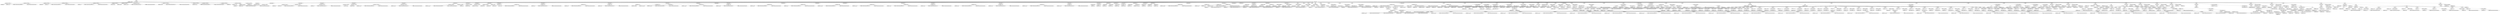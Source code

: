 digraph G {	
ranksep=.25;
	0 [label="MODULE"];
	1 [label="IDENTIFIERS: pre_norm"];
	0 -> 1;
	2 [label="VAR_DECLARE_LIST"];
	0 -> 2;
	3 [label="VAR_DECLARE:  INPUT PORT"];
	2 -> 3;
	4 [label="IDENTIFIERS: clk"];
	3 -> 4;
	5 [label="VAR_DECLARE:  INPUT PORT"];
	2 -> 5;
	6 [label="IDENTIFIERS: rmode"];
	5 -> 6;
	7 [label="NUMBERS: 00000000000000000000000000000001 ()"];
	5 -> 7;
	8 [label="NUMBERS: 00000000000000000000000000000000 ()"];
	5 -> 8;
	9 [label="VAR_DECLARE:  INPUT PORT"];
	2 -> 9;
	10 [label="IDENTIFIERS: add"];
	9 -> 10;
	11 [label="VAR_DECLARE:  INPUT PORT"];
	2 -> 11;
	12 [label="IDENTIFIERS: opa"];
	11 -> 12;
	13 [label="NUMBERS: 00000000000000000000000000011111 ()"];
	11 -> 13;
	14 [label="NUMBERS: 00000000000000000000000000000000 ()"];
	11 -> 14;
	15 [label="VAR_DECLARE:  INPUT PORT"];
	2 -> 15;
	16 [label="IDENTIFIERS: opb"];
	15 -> 16;
	17 [label="NUMBERS: 00000000000000000000000000011111 ()"];
	15 -> 17;
	18 [label="NUMBERS: 00000000000000000000000000000000 ()"];
	15 -> 18;
	19 [label="VAR_DECLARE:  INPUT PORT"];
	2 -> 19;
	20 [label="IDENTIFIERS: opa_nan"];
	19 -> 20;
	21 [label="VAR_DECLARE:  INPUT PORT"];
	2 -> 21;
	22 [label="IDENTIFIERS: opb_nan"];
	21 -> 22;
	23 [label="VAR_DECLARE:  OUTPUT PORT"];
	2 -> 23;
	24 [label="IDENTIFIERS: fracta_out"];
	23 -> 24;
	25 [label="NUMBERS: 00000000000000000000000000011010 ()"];
	23 -> 25;
	26 [label="NUMBERS: 00000000000000000000000000000000 ()"];
	23 -> 26;
	27 [label="VAR_DECLARE:  OUTPUT PORT"];
	2 -> 27;
	28 [label="IDENTIFIERS: fractb_out"];
	27 -> 28;
	29 [label="NUMBERS: 00000000000000000000000000011010 ()"];
	27 -> 29;
	30 [label="NUMBERS: 00000000000000000000000000000000 ()"];
	27 -> 30;
	31 [label="VAR_DECLARE:  OUTPUT PORT"];
	2 -> 31;
	32 [label="IDENTIFIERS: exp_dn_out"];
	31 -> 32;
	33 [label="NUMBERS: 00000000000000000000000000000111 ()"];
	31 -> 33;
	34 [label="NUMBERS: 00000000000000000000000000000000 ()"];
	31 -> 34;
	35 [label="VAR_DECLARE:  OUTPUT PORT"];
	2 -> 35;
	36 [label="IDENTIFIERS: sign"];
	35 -> 36;
	37 [label="VAR_DECLARE:  OUTPUT PORT"];
	2 -> 37;
	38 [label="IDENTIFIERS: nan_sign"];
	37 -> 38;
	39 [label="VAR_DECLARE:  OUTPUT PORT"];
	2 -> 39;
	40 [label="IDENTIFIERS: result_zero_sign"];
	39 -> 40;
	41 [label="VAR_DECLARE:  OUTPUT PORT"];
	2 -> 41;
	42 [label="IDENTIFIERS: fasu_op"];
	41 -> 42;
	43 [label="MODULE_ITEMS"];
	0 -> 43;
	44 [label="VAR_DECLARE_LIST"];
	43 -> 44;
	45 [label="VAR_DECLARE:  INPUT PORT"];
	44 -> 45;
	46 [label="IDENTIFIERS: clk"];
	45 -> 46;
	47 [label="VAR_DECLARE_LIST"];
	43 -> 47;
	48 [label="VAR_DECLARE:  INPUT PORT"];
	47 -> 48;
	49 [label="IDENTIFIERS: rmode"];
	48 -> 49;
	50 [label="NUMBERS: 00000000000000000000000000000001 ()"];
	48 -> 50;
	51 [label="NUMBERS: 00000000000000000000000000000000 ()"];
	48 -> 51;
	52 [label="VAR_DECLARE_LIST"];
	43 -> 52;
	53 [label="VAR_DECLARE:  INPUT PORT"];
	52 -> 53;
	54 [label="IDENTIFIERS: add"];
	53 -> 54;
	55 [label="VAR_DECLARE_LIST"];
	43 -> 55;
	56 [label="VAR_DECLARE:  INPUT PORT"];
	55 -> 56;
	57 [label="IDENTIFIERS: opa"];
	56 -> 57;
	58 [label="NUMBERS: 00000000000000000000000000011111 ()"];
	56 -> 58;
	59 [label="NUMBERS: 00000000000000000000000000000000 ()"];
	56 -> 59;
	60 [label="VAR_DECLARE:  INPUT PORT"];
	55 -> 60;
	61 [label="IDENTIFIERS: opb"];
	60 -> 61;
	62 [label="NUMBERS: 00000000000000000000000000011111 ()"];
	60 -> 62;
	63 [label="NUMBERS: 00000000000000000000000000000000 ()"];
	60 -> 63;
	64 [label="VAR_DECLARE_LIST"];
	43 -> 64;
	65 [label="VAR_DECLARE:  INPUT PORT"];
	64 -> 65;
	66 [label="IDENTIFIERS: opa_nan"];
	65 -> 66;
	67 [label="VAR_DECLARE:  INPUT PORT"];
	64 -> 67;
	68 [label="IDENTIFIERS: opb_nan"];
	67 -> 68;
	69 [label="VAR_DECLARE_LIST"];
	43 -> 69;
	70 [label="VAR_DECLARE:  OUTPUT PORT"];
	69 -> 70;
	71 [label="IDENTIFIERS: fracta_out"];
	70 -> 71;
	72 [label="NUMBERS: 00000000000000000000000000011010 ()"];
	70 -> 72;
	73 [label="NUMBERS: 00000000000000000000000000000000 ()"];
	70 -> 73;
	74 [label="VAR_DECLARE:  OUTPUT PORT"];
	69 -> 74;
	75 [label="IDENTIFIERS: fractb_out"];
	74 -> 75;
	76 [label="NUMBERS: 00000000000000000000000000011010 ()"];
	74 -> 76;
	77 [label="NUMBERS: 00000000000000000000000000000000 ()"];
	74 -> 77;
	78 [label="VAR_DECLARE_LIST"];
	43 -> 78;
	79 [label="VAR_DECLARE:  OUTPUT PORT"];
	78 -> 79;
	80 [label="IDENTIFIERS: exp_dn_out"];
	79 -> 80;
	81 [label="NUMBERS: 00000000000000000000000000000111 ()"];
	79 -> 81;
	82 [label="NUMBERS: 00000000000000000000000000000000 ()"];
	79 -> 82;
	83 [label="VAR_DECLARE_LIST"];
	43 -> 83;
	84 [label="VAR_DECLARE:  OUTPUT PORT"];
	83 -> 84;
	85 [label="IDENTIFIERS: sign"];
	84 -> 85;
	86 [label="VAR_DECLARE_LIST"];
	43 -> 86;
	87 [label="VAR_DECLARE:  OUTPUT PORT"];
	86 -> 87;
	88 [label="IDENTIFIERS: nan_sign"];
	87 -> 88;
	89 [label="VAR_DECLARE:  OUTPUT PORT"];
	86 -> 89;
	90 [label="IDENTIFIERS: result_zero_sign"];
	89 -> 90;
	91 [label="VAR_DECLARE_LIST"];
	43 -> 91;
	92 [label="VAR_DECLARE:  OUTPUT PORT"];
	91 -> 92;
	93 [label="IDENTIFIERS: fasu_op"];
	92 -> 93;
	94 [label="VAR_DECLARE_LIST"];
	43 -> 94;
	95 [label="VAR_DECLARE:  WIRE"];
	94 -> 95;
	96 [label="IDENTIFIERS: signa"];
	95 -> 96;
	97 [label="VAR_DECLARE:  WIRE"];
	94 -> 97;
	98 [label="IDENTIFIERS: signb"];
	97 -> 98;
	99 [label="VAR_DECLARE_LIST"];
	43 -> 99;
	100 [label="VAR_DECLARE:  WIRE"];
	99 -> 100;
	101 [label="IDENTIFIERS: expa"];
	100 -> 101;
	102 [label="NUMBERS: 00000000000000000000000000000111 ()"];
	100 -> 102;
	103 [label="NUMBERS: 00000000000000000000000000000000 ()"];
	100 -> 103;
	104 [label="VAR_DECLARE:  WIRE"];
	99 -> 104;
	105 [label="IDENTIFIERS: expb"];
	104 -> 105;
	106 [label="NUMBERS: 00000000000000000000000000000111 ()"];
	104 -> 106;
	107 [label="NUMBERS: 00000000000000000000000000000000 ()"];
	104 -> 107;
	108 [label="VAR_DECLARE_LIST"];
	43 -> 108;
	109 [label="VAR_DECLARE:  WIRE"];
	108 -> 109;
	110 [label="IDENTIFIERS: fracta"];
	109 -> 110;
	111 [label="NUMBERS: 00000000000000000000000000010110 ()"];
	109 -> 111;
	112 [label="NUMBERS: 00000000000000000000000000000000 ()"];
	109 -> 112;
	113 [label="VAR_DECLARE:  WIRE"];
	108 -> 113;
	114 [label="IDENTIFIERS: fractb"];
	113 -> 114;
	115 [label="NUMBERS: 00000000000000000000000000010110 ()"];
	113 -> 115;
	116 [label="NUMBERS: 00000000000000000000000000000000 ()"];
	113 -> 116;
	117 [label="VAR_DECLARE_LIST"];
	43 -> 117;
	118 [label="VAR_DECLARE:  WIRE"];
	117 -> 118;
	119 [label="IDENTIFIERS: expa_lt_expb"];
	118 -> 119;
	120 [label="VAR_DECLARE_LIST"];
	43 -> 120;
	121 [label="VAR_DECLARE:  WIRE"];
	120 -> 121;
	122 [label="IDENTIFIERS: fractb_lt_fracta"];
	121 -> 122;
	123 [label="VAR_DECLARE_LIST"];
	43 -> 123;
	124 [label="VAR_DECLARE:  REG"];
	123 -> 124;
	125 [label="IDENTIFIERS: exp_dn_out"];
	124 -> 125;
	126 [label="NUMBERS: 00000000000000000000000000000111 ()"];
	124 -> 126;
	127 [label="NUMBERS: 00000000000000000000000000000000 ()"];
	124 -> 127;
	128 [label="VAR_DECLARE_LIST"];
	43 -> 128;
	129 [label="VAR_DECLARE:  WIRE"];
	128 -> 129;
	130 [label="IDENTIFIERS: exp_small"];
	129 -> 130;
	131 [label="NUMBERS: 00000000000000000000000000000111 ()"];
	129 -> 131;
	132 [label="NUMBERS: 00000000000000000000000000000000 ()"];
	129 -> 132;
	133 [label="VAR_DECLARE:  WIRE"];
	128 -> 133;
	134 [label="IDENTIFIERS: exp_large"];
	133 -> 134;
	135 [label="NUMBERS: 00000000000000000000000000000111 ()"];
	133 -> 135;
	136 [label="NUMBERS: 00000000000000000000000000000000 ()"];
	133 -> 136;
	137 [label="VAR_DECLARE_LIST"];
	43 -> 137;
	138 [label="VAR_DECLARE:  WIRE"];
	137 -> 138;
	139 [label="IDENTIFIERS: exp_diff"];
	138 -> 139;
	140 [label="NUMBERS: 00000000000000000000000000000111 ()"];
	138 -> 140;
	141 [label="NUMBERS: 00000000000000000000000000000000 ()"];
	138 -> 141;
	142 [label="VAR_DECLARE_LIST"];
	43 -> 142;
	143 [label="VAR_DECLARE:  WIRE"];
	142 -> 143;
	144 [label="IDENTIFIERS: adj_op"];
	143 -> 144;
	145 [label="NUMBERS: 00000000000000000000000000010110 ()"];
	143 -> 145;
	146 [label="NUMBERS: 00000000000000000000000000000000 ()"];
	143 -> 146;
	147 [label="VAR_DECLARE_LIST"];
	43 -> 147;
	148 [label="VAR_DECLARE:  WIRE"];
	147 -> 148;
	149 [label="IDENTIFIERS: adj_op_tmp"];
	148 -> 149;
	150 [label="NUMBERS: 00000000000000000000000000011010 ()"];
	148 -> 150;
	151 [label="NUMBERS: 00000000000000000000000000000000 ()"];
	148 -> 151;
	152 [label="VAR_DECLARE_LIST"];
	43 -> 152;
	153 [label="VAR_DECLARE:  WIRE"];
	152 -> 153;
	154 [label="IDENTIFIERS: adj_op_out"];
	153 -> 154;
	155 [label="NUMBERS: 00000000000000000000000000011010 ()"];
	153 -> 155;
	156 [label="NUMBERS: 00000000000000000000000000000000 ()"];
	153 -> 156;
	157 [label="VAR_DECLARE_LIST"];
	43 -> 157;
	158 [label="VAR_DECLARE:  WIRE"];
	157 -> 158;
	159 [label="IDENTIFIERS: fracta_n"];
	158 -> 159;
	160 [label="NUMBERS: 00000000000000000000000000011010 ()"];
	158 -> 160;
	161 [label="NUMBERS: 00000000000000000000000000000000 ()"];
	158 -> 161;
	162 [label="VAR_DECLARE:  WIRE"];
	157 -> 162;
	163 [label="IDENTIFIERS: fractb_n"];
	162 -> 163;
	164 [label="NUMBERS: 00000000000000000000000000011010 ()"];
	162 -> 164;
	165 [label="NUMBERS: 00000000000000000000000000000000 ()"];
	162 -> 165;
	166 [label="VAR_DECLARE_LIST"];
	43 -> 166;
	167 [label="VAR_DECLARE:  WIRE"];
	166 -> 167;
	168 [label="IDENTIFIERS: fracta_s"];
	167 -> 168;
	169 [label="NUMBERS: 00000000000000000000000000011010 ()"];
	167 -> 169;
	170 [label="NUMBERS: 00000000000000000000000000000000 ()"];
	167 -> 170;
	171 [label="VAR_DECLARE:  WIRE"];
	166 -> 171;
	172 [label="IDENTIFIERS: fractb_s"];
	171 -> 172;
	173 [label="NUMBERS: 00000000000000000000000000011010 ()"];
	171 -> 173;
	174 [label="NUMBERS: 00000000000000000000000000000000 ()"];
	171 -> 174;
	175 [label="VAR_DECLARE_LIST"];
	43 -> 175;
	176 [label="VAR_DECLARE:  REG"];
	175 -> 176;
	177 [label="IDENTIFIERS: fracta_out"];
	176 -> 177;
	178 [label="NUMBERS: 00000000000000000000000000011010 ()"];
	176 -> 178;
	179 [label="NUMBERS: 00000000000000000000000000000000 ()"];
	176 -> 179;
	180 [label="VAR_DECLARE:  REG"];
	175 -> 180;
	181 [label="IDENTIFIERS: fractb_out"];
	180 -> 181;
	182 [label="NUMBERS: 00000000000000000000000000011010 ()"];
	180 -> 182;
	183 [label="NUMBERS: 00000000000000000000000000000000 ()"];
	180 -> 183;
	184 [label="VAR_DECLARE_LIST"];
	43 -> 184;
	185 [label="VAR_DECLARE:  REG"];
	184 -> 185;
	186 [label="IDENTIFIERS: sign"];
	185 -> 186;
	187 [label="VAR_DECLARE:  REG"];
	184 -> 187;
	188 [label="IDENTIFIERS: sign_d"];
	187 -> 188;
	189 [label="VAR_DECLARE_LIST"];
	43 -> 189;
	190 [label="VAR_DECLARE:  REG"];
	189 -> 190;
	191 [label="IDENTIFIERS: add_d"];
	190 -> 191;
	192 [label="VAR_DECLARE_LIST"];
	43 -> 192;
	193 [label="VAR_DECLARE:  REG"];
	192 -> 193;
	194 [label="IDENTIFIERS: fasu_op"];
	193 -> 194;
	195 [label="VAR_DECLARE_LIST"];
	43 -> 195;
	196 [label="VAR_DECLARE:  WIRE"];
	195 -> 196;
	197 [label="IDENTIFIERS: expa_dn"];
	196 -> 197;
	198 [label="VAR_DECLARE:  WIRE"];
	195 -> 198;
	199 [label="IDENTIFIERS: expb_dn"];
	198 -> 199;
	200 [label="VAR_DECLARE_LIST"];
	43 -> 200;
	201 [label="VAR_DECLARE:  REG"];
	200 -> 201;
	202 [label="IDENTIFIERS: sticky"];
	201 -> 202;
	203 [label="VAR_DECLARE_LIST"];
	43 -> 203;
	204 [label="VAR_DECLARE:  REG"];
	203 -> 204;
	205 [label="IDENTIFIERS: result_zero_sign"];
	204 -> 205;
	206 [label="VAR_DECLARE_LIST"];
	43 -> 206;
	207 [label="VAR_DECLARE:  REG"];
	206 -> 207;
	208 [label="IDENTIFIERS: add_r"];
	207 -> 208;
	209 [label="VAR_DECLARE:  REG"];
	206 -> 209;
	210 [label="IDENTIFIERS: signa_r"];
	209 -> 210;
	211 [label="VAR_DECLARE:  REG"];
	206 -> 211;
	212 [label="IDENTIFIERS: signb_r"];
	211 -> 212;
	213 [label="VAR_DECLARE_LIST"];
	43 -> 213;
	214 [label="VAR_DECLARE:  WIRE"];
	213 -> 214;
	215 [label="IDENTIFIERS: exp_diff_sft"];
	214 -> 215;
	216 [label="NUMBERS: 00000000000000000000000000000100 ()"];
	214 -> 216;
	217 [label="NUMBERS: 00000000000000000000000000000000 ()"];
	214 -> 217;
	218 [label="VAR_DECLARE_LIST"];
	43 -> 218;
	219 [label="VAR_DECLARE:  WIRE"];
	218 -> 219;
	220 [label="IDENTIFIERS: exp_lt_27"];
	219 -> 220;
	221 [label="VAR_DECLARE_LIST"];
	43 -> 221;
	222 [label="VAR_DECLARE:  WIRE"];
	221 -> 222;
	223 [label="IDENTIFIERS: op_dn"];
	222 -> 223;
	224 [label="VAR_DECLARE_LIST"];
	43 -> 224;
	225 [label="VAR_DECLARE:  WIRE"];
	224 -> 225;
	226 [label="IDENTIFIERS: adj_op_out_sft"];
	225 -> 226;
	227 [label="NUMBERS: 00000000000000000000000000011010 ()"];
	225 -> 227;
	228 [label="NUMBERS: 00000000000000000000000000000000 ()"];
	225 -> 228;
	229 [label="VAR_DECLARE_LIST"];
	43 -> 229;
	230 [label="VAR_DECLARE:  REG"];
	229 -> 230;
	231 [label="IDENTIFIERS: fracta_lt_fractb"];
	230 -> 231;
	232 [label="VAR_DECLARE:  REG"];
	229 -> 232;
	233 [label="IDENTIFIERS: fracta_eq_fractb"];
	232 -> 233;
	234 [label="VAR_DECLARE_LIST"];
	43 -> 234;
	235 [label="VAR_DECLARE:  WIRE"];
	234 -> 235;
	236 [label="IDENTIFIERS: nan_sign1"];
	235 -> 236;
	237 [label="VAR_DECLARE_LIST"];
	43 -> 237;
	238 [label="VAR_DECLARE:  REG"];
	237 -> 238;
	239 [label="IDENTIFIERS: nan_sign"];
	238 -> 239;
	240 [label="ASSIGN"];
	43 -> 240;
	241 [label="BLOCKING_STATEMENT"];
	240 -> 241;
	242 [label="IDENTIFIERS: signa"];
	241 -> 242;
	243 [label="ARRAY_REF"];
	241 -> 243;
	244 [label="IDENTIFIERS: opa"];
	243 -> 244;
	245 [label="NUMBERS: 00000000000000000000000000011111 ()"];
	243 -> 245;
	246 [label="ASSIGN"];
	43 -> 246;
	247 [label="BLOCKING_STATEMENT"];
	246 -> 247;
	248 [label="IDENTIFIERS: signb"];
	247 -> 248;
	249 [label="ARRAY_REF"];
	247 -> 249;
	250 [label="IDENTIFIERS: opb"];
	249 -> 250;
	251 [label="NUMBERS: 00000000000000000000000000011111 ()"];
	249 -> 251;
	252 [label="ASSIGN"];
	43 -> 252;
	253 [label="BLOCKING_STATEMENT"];
	252 -> 253;
	254 [label="IDENTIFIERS: expa"];
	253 -> 254;
	255 [label="RANGE_REF"];
	253 -> 255;
	256 [label="IDENTIFIERS: opa"];
	255 -> 256;
	257 [label="NUMBERS: 00000000000000000000000000011110 ()"];
	255 -> 257;
	258 [label="NUMBERS: 00000000000000000000000000010111 ()"];
	255 -> 258;
	259 [label="ASSIGN"];
	43 -> 259;
	260 [label="BLOCKING_STATEMENT"];
	259 -> 260;
	261 [label="IDENTIFIERS: expb"];
	260 -> 261;
	262 [label="RANGE_REF"];
	260 -> 262;
	263 [label="IDENTIFIERS: opb"];
	262 -> 263;
	264 [label="NUMBERS: 00000000000000000000000000011110 ()"];
	262 -> 264;
	265 [label="NUMBERS: 00000000000000000000000000010111 ()"];
	262 -> 265;
	266 [label="ASSIGN"];
	43 -> 266;
	267 [label="BLOCKING_STATEMENT"];
	266 -> 267;
	268 [label="IDENTIFIERS: fracta"];
	267 -> 268;
	269 [label="RANGE_REF"];
	267 -> 269;
	270 [label="IDENTIFIERS: opa"];
	269 -> 270;
	271 [label="NUMBERS: 00000000000000000000000000010110 ()"];
	269 -> 271;
	272 [label="NUMBERS: 00000000000000000000000000000000 ()"];
	269 -> 272;
	273 [label="ASSIGN"];
	43 -> 273;
	274 [label="BLOCKING_STATEMENT"];
	273 -> 274;
	275 [label="IDENTIFIERS: fractb"];
	274 -> 275;
	276 [label="RANGE_REF"];
	274 -> 276;
	277 [label="IDENTIFIERS: opb"];
	276 -> 277;
	278 [label="NUMBERS: 00000000000000000000000000010110 ()"];
	276 -> 278;
	279 [label="NUMBERS: 00000000000000000000000000000000 ()"];
	276 -> 279;
	280 [label="ASSIGN"];
	43 -> 280;
	281 [label="BLOCKING_STATEMENT"];
	280 -> 281;
	282 [label="IDENTIFIERS: expa_lt_expb"];
	281 -> 282;
	283 [label="BINARY_OPERATION: GT"];
	281 -> 283;
	284 [label="IDENTIFIERS: expa"];
	283 -> 284;
	285 [label="IDENTIFIERS: expb"];
	283 -> 285;
	286 [label="ASSIGN"];
	43 -> 286;
	287 [label="BLOCKING_STATEMENT"];
	286 -> 287;
	288 [label="IDENTIFIERS: expa_dn"];
	287 -> 288;
	289 [label="UNARY_OPERATION: lNOT"];
	287 -> 289;
	290 [label="UNARY_OPERATION: bOR"];
	289 -> 290;
	291 [label="IDENTIFIERS: expa"];
	290 -> 291;
	292 [label="ASSIGN"];
	43 -> 292;
	293 [label="BLOCKING_STATEMENT"];
	292 -> 293;
	294 [label="IDENTIFIERS: expb_dn"];
	293 -> 294;
	295 [label="UNARY_OPERATION: lNOT"];
	293 -> 295;
	296 [label="UNARY_OPERATION: bOR"];
	295 -> 296;
	297 [label="IDENTIFIERS: expb"];
	296 -> 297;
	298 [label="VAR_DECLARE_LIST"];
	43 -> 298;
	299 [label="VAR_DECLARE:  WIRE"];
	298 -> 299;
	300 [label="IDENTIFIERS: exp_diff1"];
	299 -> 300;
	301 [label="NUMBERS: 00000000000000000000000000000111 ()"];
	299 -> 301;
	302 [label="NUMBERS: 00000000000000000000000000000000 ()"];
	299 -> 302;
	303 [label="VAR_DECLARE:  WIRE"];
	298 -> 303;
	304 [label="IDENTIFIERS: exp_diff1a"];
	303 -> 304;
	305 [label="NUMBERS: 00000000000000000000000000000111 ()"];
	303 -> 305;
	306 [label="NUMBERS: 00000000000000000000000000000000 ()"];
	303 -> 306;
	307 [label="VAR_DECLARE:  WIRE"];
	298 -> 307;
	308 [label="IDENTIFIERS: exp_diff2"];
	307 -> 308;
	309 [label="NUMBERS: 00000000000000000000000000000111 ()"];
	307 -> 309;
	310 [label="NUMBERS: 00000000000000000000000000000000 ()"];
	307 -> 310;
	311 [label="ASSIGN"];
	43 -> 311;
	312 [label="BLOCKING_STATEMENT"];
	311 -> 312;
	313 [label="IDENTIFIERS: exp_small"];
	312 -> 313;
	314 [label="IF_Q"];
	312 -> 314;
	315 [label="IDENTIFIERS: expa_lt_expb"];
	314 -> 315;
	316 [label="IDENTIFIERS: expb"];
	314 -> 316;
	317 [label="IDENTIFIERS: expa"];
	314 -> 317;
	318 [label="ASSIGN"];
	43 -> 318;
	319 [label="BLOCKING_STATEMENT"];
	318 -> 319;
	320 [label="IDENTIFIERS: exp_large"];
	319 -> 320;
	321 [label="IF_Q"];
	319 -> 321;
	322 [label="IDENTIFIERS: expa_lt_expb"];
	321 -> 322;
	323 [label="IDENTIFIERS: expa"];
	321 -> 323;
	324 [label="IDENTIFIERS: expb"];
	321 -> 324;
	325 [label="ASSIGN"];
	43 -> 325;
	326 [label="BLOCKING_STATEMENT"];
	325 -> 326;
	327 [label="IDENTIFIERS: exp_diff1"];
	326 -> 327;
	328 [label="BINARY_OPERATION: MIN"];
	326 -> 328;
	329 [label="IDENTIFIERS: exp_large"];
	328 -> 329;
	330 [label="IDENTIFIERS: exp_small"];
	328 -> 330;
	331 [label="ASSIGN"];
	43 -> 331;
	332 [label="BLOCKING_STATEMENT"];
	331 -> 332;
	333 [label="IDENTIFIERS: exp_diff1a"];
	332 -> 333;
	334 [label="BINARY_OPERATION: MIN"];
	332 -> 334;
	335 [label="IDENTIFIERS: exp_diff1"];
	334 -> 335;
	336 [label="NUMBERS: 00000001 ()"];
	334 -> 336;
	337 [label="ASSIGN"];
	43 -> 337;
	338 [label="BLOCKING_STATEMENT"];
	337 -> 338;
	339 [label="IDENTIFIERS: exp_diff2"];
	338 -> 339;
	340 [label="IF_Q"];
	338 -> 340;
	341 [label="BINARY_OPERATION: bOR"];
	340 -> 341;
	342 [label="IDENTIFIERS: expa_dn"];
	341 -> 342;
	343 [label="IDENTIFIERS: expb_dn"];
	341 -> 343;
	344 [label="IDENTIFIERS: exp_diff1a"];
	340 -> 344;
	345 [label="IDENTIFIERS: exp_diff1"];
	340 -> 345;
	346 [label="ASSIGN"];
	43 -> 346;
	347 [label="BLOCKING_STATEMENT"];
	346 -> 347;
	348 [label="IDENTIFIERS: exp_diff"];
	347 -> 348;
	349 [label="IF_Q"];
	347 -> 349;
	350 [label="BINARY_OPERATION: bAND"];
	349 -> 350;
	351 [label="IDENTIFIERS: expa_dn"];
	350 -> 351;
	352 [label="IDENTIFIERS: expb_dn"];
	350 -> 352;
	353 [label="NUMBERS: 00000000 ()"];
	349 -> 353;
	354 [label="IDENTIFIERS: exp_diff2"];
	349 -> 354;
	355 [label="ALWAYS"];
	43 -> 355;
	356 [label="DELAY_CONTROL"];
	355 -> 356;
	357 [label="POSEDGE"];
	356 -> 357;
	358 [label="IDENTIFIERS: clk"];
	357 -> 358;
	359 [label="NON_BLOCKING_STATEMENT"];
	355 -> 359;
	360 [label="IDENTIFIERS: exp_dn_out"];
	359 -> 360;
	361 [label="IF_Q"];
	359 -> 361;
	362 [label="BINARY_OPERATION: bAND"];
	361 -> 362;
	363 [label="BINARY_OPERATION: bAND"];
	362 -> 363;
	364 [label="UNARY_OPERATION: lNOT"];
	363 -> 364;
	365 [label="IDENTIFIERS: add_d"];
	364 -> 365;
	366 [label="BINARY_OPERATION: lEQ"];
	363 -> 366;
	367 [label="IDENTIFIERS: expa"];
	366 -> 367;
	368 [label="IDENTIFIERS: expb"];
	366 -> 368;
	369 [label="BINARY_OPERATION: lEQ"];
	362 -> 369;
	370 [label="IDENTIFIERS: fracta"];
	369 -> 370;
	371 [label="IDENTIFIERS: fractb"];
	369 -> 371;
	372 [label="NUMBERS: 00000000 ()"];
	361 -> 372;
	373 [label="IDENTIFIERS: exp_large"];
	361 -> 373;
	374 [label="ASSIGN"];
	43 -> 374;
	375 [label="BLOCKING_STATEMENT"];
	374 -> 375;
	376 [label="IDENTIFIERS: op_dn"];
	375 -> 376;
	377 [label="IF_Q"];
	375 -> 377;
	378 [label="IDENTIFIERS: expa_lt_expb"];
	377 -> 378;
	379 [label="IDENTIFIERS: expb_dn"];
	377 -> 379;
	380 [label="IDENTIFIERS: expa_dn"];
	377 -> 380;
	381 [label="ASSIGN"];
	43 -> 381;
	382 [label="BLOCKING_STATEMENT"];
	381 -> 382;
	383 [label="IDENTIFIERS: adj_op"];
	382 -> 383;
	384 [label="IF_Q"];
	382 -> 384;
	385 [label="IDENTIFIERS: expa_lt_expb"];
	384 -> 385;
	386 [label="IDENTIFIERS: fractb"];
	384 -> 386;
	387 [label="IDENTIFIERS: fracta"];
	384 -> 387;
	388 [label="VAR_DECLARE_LIST"];
	43 -> 388;
	389 [label="VAR_DECLARE:  WIRE"];
	388 -> 389;
	390 [label="IDENTIFIERS: temp1"];
	389 -> 390;
	391 [label="ASSIGN"];
	43 -> 391;
	392 [label="BLOCKING_STATEMENT"];
	391 -> 392;
	393 [label="IDENTIFIERS: temp1"];
	392 -> 393;
	394 [label="UNARY_OPERATION: bNOT"];
	392 -> 394;
	395 [label="IDENTIFIERS: op_dn"];
	394 -> 395;
	396 [label="ASSIGN"];
	43 -> 396;
	397 [label="BLOCKING_STATEMENT"];
	396 -> 397;
	398 [label="RANGE_REF"];
	397 -> 398;
	399 [label="IDENTIFIERS: adj_op_tmp"];
	398 -> 399;
	400 [label="NUMBERS: 00000000000000000000000000011010 ()"];
	398 -> 400;
	401 [label="NUMBERS: 00000000000000000000000000000000 ()"];
	398 -> 401;
	402 [label="CONCATENATE"];
	397 -> 402;
	403 [label="IDENTIFIERS: temp1"];
	402 -> 403;
	404 [label="IDENTIFIERS: adj_op"];
	402 -> 404;
	405 [label="NUMBERS: 000 ()"];
	402 -> 405;
	406 [label="ASSIGN"];
	43 -> 406;
	407 [label="BLOCKING_STATEMENT"];
	406 -> 407;
	408 [label="IDENTIFIERS: exp_lt_27"];
	407 -> 408;
	409 [label="BINARY_OPERATION: GT"];
	407 -> 409;
	410 [label="IDENTIFIERS: exp_diff"];
	409 -> 410;
	411 [label="NUMBERS: 00011011 ()"];
	409 -> 411;
	412 [label="ASSIGN"];
	43 -> 412;
	413 [label="BLOCKING_STATEMENT"];
	412 -> 413;
	414 [label="IDENTIFIERS: exp_diff_sft"];
	413 -> 414;
	415 [label="IF_Q"];
	413 -> 415;
	416 [label="IDENTIFIERS: exp_lt_27"];
	415 -> 416;
	417 [label="NUMBERS: 11011 ()"];
	415 -> 417;
	418 [label="RANGE_REF"];
	415 -> 418;
	419 [label="IDENTIFIERS: exp_diff"];
	418 -> 419;
	420 [label="NUMBERS: 00000000000000000000000000000100 ()"];
	418 -> 420;
	421 [label="NUMBERS: 00000000000000000000000000000000 ()"];
	418 -> 421;
	422 [label="MODULE_INSTANCE"];
	43 -> 422;
	423 [label="MODULE_INSTANCE"];
	422 -> 423;
	424 [label="IDENTIFIERS: b_right_shifter_new"];
	423 -> 424;
	425 [label="MODULE_NAMED_INSTANCE"];
	423 -> 425;
	426 [label="IDENTIFIERS: u7"];
	425 -> 426;
	427 [label="MODULE_CONNECT_LIST"];
	425 -> 427;
	428 [label="MODULE_CONNECT"];
	427 -> 428;
	429 [label="IDENTIFIERS: shift_in"];
	428 -> 429;
	430 [label="IDENTIFIERS: adj_op_tmp"];
	428 -> 430;
	431 [label="MODULE_CONNECT"];
	427 -> 431;
	432 [label="IDENTIFIERS: shift_value"];
	431 -> 432;
	433 [label="IDENTIFIERS: exp_diff_sft"];
	431 -> 433;
	434 [label="MODULE_CONNECT"];
	427 -> 434;
	435 [label="IDENTIFIERS: shift_out"];
	434 -> 435;
	436 [label="IDENTIFIERS: adj_op_out_sft"];
	434 -> 436;
	437 [label="VAR_DECLARE_LIST"];
	43 -> 437;
	438 [label="VAR_DECLARE:  WIRE"];
	437 -> 438;
	439 [label="IDENTIFIERS: temp2"];
	438 -> 439;
	440 [label="ASSIGN"];
	43 -> 440;
	441 [label="BLOCKING_STATEMENT"];
	440 -> 441;
	442 [label="IDENTIFIERS: temp2"];
	441 -> 442;
	443 [label="BINARY_OPERATION: bOR"];
	441 -> 443;
	444 [label="ARRAY_REF"];
	443 -> 444;
	445 [label="IDENTIFIERS: adj_op_out_sft"];
	444 -> 445;
	446 [label="NUMBERS: 00000000000000000000000000000000 ()"];
	444 -> 446;
	447 [label="IDENTIFIERS: sticky"];
	443 -> 447;
	448 [label="ASSIGN"];
	43 -> 448;
	449 [label="BLOCKING_STATEMENT"];
	448 -> 449;
	450 [label="RANGE_REF"];
	449 -> 450;
	451 [label="IDENTIFIERS: adj_op_out"];
	450 -> 451;
	452 [label="NUMBERS: 00000000000000000000000000011010 ()"];
	450 -> 452;
	453 [label="NUMBERS: 00000000000000000000000000000000 ()"];
	450 -> 453;
	454 [label="CONCATENATE"];
	449 -> 454;
	455 [label="RANGE_REF"];
	454 -> 455;
	456 [label="IDENTIFIERS: adj_op_out_sft"];
	455 -> 456;
	457 [label="NUMBERS: 00000000000000000000000000011010 ()"];
	455 -> 457;
	458 [label="NUMBERS: 00000000000000000000000000000001 ()"];
	455 -> 458;
	459 [label="IDENTIFIERS: temp2"];
	454 -> 459;
	460 [label="ALWAYS"];
	43 -> 460;
	461 [label="DELAY_CONTROL"];
	460 -> 461;
	462 [label="IDENTIFIERS: exp_diff_sft"];
	461 -> 462;
	463 [label="IDENTIFIERS: adj_op_tmp"];
	461 -> 463;
	464 [label="CASE"];
	460 -> 464;
	465 [label="IDENTIFIERS: exp_diff_sft"];
	464 -> 465;
	466 [label="CASE_LIST"];
	464 -> 466;
	467 [label="CASE_ITEM"];
	466 -> 467;
	468 [label="NUMBERS: 00000 ()"];
	467 -> 468;
	469 [label="BLOCKING_STATEMENT"];
	467 -> 469;
	470 [label="IDENTIFIERS: sticky"];
	469 -> 470;
	471 [label="NUMBERS: 0 ()"];
	469 -> 471;
	472 [label="CASE_ITEM"];
	466 -> 472;
	473 [label="NUMBERS: 00001 ()"];
	472 -> 473;
	474 [label="BLOCKING_STATEMENT"];
	472 -> 474;
	475 [label="IDENTIFIERS: sticky"];
	474 -> 475;
	476 [label="ARRAY_REF"];
	474 -> 476;
	477 [label="IDENTIFIERS: adj_op_tmp"];
	476 -> 477;
	478 [label="NUMBERS: 00000000000000000000000000000000 ()"];
	476 -> 478;
	479 [label="CASE_ITEM"];
	466 -> 479;
	480 [label="NUMBERS: 00010 ()"];
	479 -> 480;
	481 [label="BLOCKING_STATEMENT"];
	479 -> 481;
	482 [label="IDENTIFIERS: sticky"];
	481 -> 482;
	483 [label="UNARY_OPERATION: bOR"];
	481 -> 483;
	484 [label="RANGE_REF"];
	483 -> 484;
	485 [label="IDENTIFIERS: adj_op_tmp"];
	484 -> 485;
	486 [label="NUMBERS: 00000000000000000000000000000001 ()"];
	484 -> 486;
	487 [label="NUMBERS: 00000000000000000000000000000000 ()"];
	484 -> 487;
	488 [label="CASE_ITEM"];
	466 -> 488;
	489 [label="NUMBERS: 00011 ()"];
	488 -> 489;
	490 [label="BLOCKING_STATEMENT"];
	488 -> 490;
	491 [label="IDENTIFIERS: sticky"];
	490 -> 491;
	492 [label="UNARY_OPERATION: bOR"];
	490 -> 492;
	493 [label="RANGE_REF"];
	492 -> 493;
	494 [label="IDENTIFIERS: adj_op_tmp"];
	493 -> 494;
	495 [label="NUMBERS: 00000000000000000000000000000010 ()"];
	493 -> 495;
	496 [label="NUMBERS: 00000000000000000000000000000000 ()"];
	493 -> 496;
	497 [label="CASE_ITEM"];
	466 -> 497;
	498 [label="NUMBERS: 00100 ()"];
	497 -> 498;
	499 [label="BLOCKING_STATEMENT"];
	497 -> 499;
	500 [label="IDENTIFIERS: sticky"];
	499 -> 500;
	501 [label="UNARY_OPERATION: bOR"];
	499 -> 501;
	502 [label="RANGE_REF"];
	501 -> 502;
	503 [label="IDENTIFIERS: adj_op_tmp"];
	502 -> 503;
	504 [label="NUMBERS: 00000000000000000000000000000011 ()"];
	502 -> 504;
	505 [label="NUMBERS: 00000000000000000000000000000000 ()"];
	502 -> 505;
	506 [label="CASE_ITEM"];
	466 -> 506;
	507 [label="NUMBERS: 00101 ()"];
	506 -> 507;
	508 [label="BLOCKING_STATEMENT"];
	506 -> 508;
	509 [label="IDENTIFIERS: sticky"];
	508 -> 509;
	510 [label="UNARY_OPERATION: bOR"];
	508 -> 510;
	511 [label="RANGE_REF"];
	510 -> 511;
	512 [label="IDENTIFIERS: adj_op_tmp"];
	511 -> 512;
	513 [label="NUMBERS: 00000000000000000000000000000100 ()"];
	511 -> 513;
	514 [label="NUMBERS: 00000000000000000000000000000000 ()"];
	511 -> 514;
	515 [label="CASE_ITEM"];
	466 -> 515;
	516 [label="NUMBERS: 00110 ()"];
	515 -> 516;
	517 [label="BLOCKING_STATEMENT"];
	515 -> 517;
	518 [label="IDENTIFIERS: sticky"];
	517 -> 518;
	519 [label="UNARY_OPERATION: bOR"];
	517 -> 519;
	520 [label="RANGE_REF"];
	519 -> 520;
	521 [label="IDENTIFIERS: adj_op_tmp"];
	520 -> 521;
	522 [label="NUMBERS: 00000000000000000000000000000101 ()"];
	520 -> 522;
	523 [label="NUMBERS: 00000000000000000000000000000000 ()"];
	520 -> 523;
	524 [label="CASE_ITEM"];
	466 -> 524;
	525 [label="NUMBERS: 00111 ()"];
	524 -> 525;
	526 [label="BLOCKING_STATEMENT"];
	524 -> 526;
	527 [label="IDENTIFIERS: sticky"];
	526 -> 527;
	528 [label="UNARY_OPERATION: bOR"];
	526 -> 528;
	529 [label="RANGE_REF"];
	528 -> 529;
	530 [label="IDENTIFIERS: adj_op_tmp"];
	529 -> 530;
	531 [label="NUMBERS: 00000000000000000000000000000110 ()"];
	529 -> 531;
	532 [label="NUMBERS: 00000000000000000000000000000000 ()"];
	529 -> 532;
	533 [label="CASE_ITEM"];
	466 -> 533;
	534 [label="NUMBERS: 01000 ()"];
	533 -> 534;
	535 [label="BLOCKING_STATEMENT"];
	533 -> 535;
	536 [label="IDENTIFIERS: sticky"];
	535 -> 536;
	537 [label="UNARY_OPERATION: bOR"];
	535 -> 537;
	538 [label="RANGE_REF"];
	537 -> 538;
	539 [label="IDENTIFIERS: adj_op_tmp"];
	538 -> 539;
	540 [label="NUMBERS: 00000000000000000000000000000111 ()"];
	538 -> 540;
	541 [label="NUMBERS: 00000000000000000000000000000000 ()"];
	538 -> 541;
	542 [label="CASE_ITEM"];
	466 -> 542;
	543 [label="NUMBERS: 01001 (	)"];
	542 -> 543;
	544 [label="BLOCKING_STATEMENT"];
	542 -> 544;
	545 [label="IDENTIFIERS: sticky"];
	544 -> 545;
	546 [label="UNARY_OPERATION: bOR"];
	544 -> 546;
	547 [label="RANGE_REF"];
	546 -> 547;
	548 [label="IDENTIFIERS: adj_op_tmp"];
	547 -> 548;
	549 [label="NUMBERS: 00000000000000000000000000001000 ()"];
	547 -> 549;
	550 [label="NUMBERS: 00000000000000000000000000000000 ()"];
	547 -> 550;
	551 [label="CASE_ITEM"];
	466 -> 551;
	552 [label="NUMBERS: 01010 (
)"];
	551 -> 552;
	553 [label="BLOCKING_STATEMENT"];
	551 -> 553;
	554 [label="IDENTIFIERS: sticky"];
	553 -> 554;
	555 [label="UNARY_OPERATION: bOR"];
	553 -> 555;
	556 [label="RANGE_REF"];
	555 -> 556;
	557 [label="IDENTIFIERS: adj_op_tmp"];
	556 -> 557;
	558 [label="NUMBERS: 00000000000000000000000000001001 ()"];
	556 -> 558;
	559 [label="NUMBERS: 00000000000000000000000000000000 ()"];
	556 -> 559;
	560 [label="CASE_ITEM"];
	466 -> 560;
	561 [label="NUMBERS: 01011 ()"];
	560 -> 561;
	562 [label="BLOCKING_STATEMENT"];
	560 -> 562;
	563 [label="IDENTIFIERS: sticky"];
	562 -> 563;
	564 [label="UNARY_OPERATION: bOR"];
	562 -> 564;
	565 [label="RANGE_REF"];
	564 -> 565;
	566 [label="IDENTIFIERS: adj_op_tmp"];
	565 -> 566;
	567 [label="NUMBERS: 00000000000000000000000000001010 ()"];
	565 -> 567;
	568 [label="NUMBERS: 00000000000000000000000000000000 ()"];
	565 -> 568;
	569 [label="CASE_ITEM"];
	466 -> 569;
	570 [label="NUMBERS: 01100 ()"];
	569 -> 570;
	571 [label="BLOCKING_STATEMENT"];
	569 -> 571;
	572 [label="IDENTIFIERS: sticky"];
	571 -> 572;
	573 [label="UNARY_OPERATION: bOR"];
	571 -> 573;
	574 [label="RANGE_REF"];
	573 -> 574;
	575 [label="IDENTIFIERS: adj_op_tmp"];
	574 -> 575;
	576 [label="NUMBERS: 00000000000000000000000000001011 ()"];
	574 -> 576;
	577 [label="NUMBERS: 00000000000000000000000000000000 ()"];
	574 -> 577;
	578 [label="CASE_ITEM"];
	466 -> 578;
	579 [label="NUMBERS: 01101 ()"];
	578 -> 579;
	580 [label="BLOCKING_STATEMENT"];
	578 -> 580;
	581 [label="IDENTIFIERS: sticky"];
	580 -> 581;
	582 [label="UNARY_OPERATION: bOR"];
	580 -> 582;
	583 [label="RANGE_REF"];
	582 -> 583;
	584 [label="IDENTIFIERS: adj_op_tmp"];
	583 -> 584;
	585 [label="NUMBERS: 00000000000000000000000000001100 ()"];
	583 -> 585;
	586 [label="NUMBERS: 00000000000000000000000000000000 ()"];
	583 -> 586;
	587 [label="CASE_ITEM"];
	466 -> 587;
	588 [label="NUMBERS: 01110 ()"];
	587 -> 588;
	589 [label="BLOCKING_STATEMENT"];
	587 -> 589;
	590 [label="IDENTIFIERS: sticky"];
	589 -> 590;
	591 [label="UNARY_OPERATION: bOR"];
	589 -> 591;
	592 [label="RANGE_REF"];
	591 -> 592;
	593 [label="IDENTIFIERS: adj_op_tmp"];
	592 -> 593;
	594 [label="NUMBERS: 00000000000000000000000000001101 ()"];
	592 -> 594;
	595 [label="NUMBERS: 00000000000000000000000000000000 ()"];
	592 -> 595;
	596 [label="CASE_ITEM"];
	466 -> 596;
	597 [label="NUMBERS: 01111 ()"];
	596 -> 597;
	598 [label="BLOCKING_STATEMENT"];
	596 -> 598;
	599 [label="IDENTIFIERS: sticky"];
	598 -> 599;
	600 [label="UNARY_OPERATION: bOR"];
	598 -> 600;
	601 [label="RANGE_REF"];
	600 -> 601;
	602 [label="IDENTIFIERS: adj_op_tmp"];
	601 -> 602;
	603 [label="NUMBERS: 00000000000000000000000000001110 ()"];
	601 -> 603;
	604 [label="NUMBERS: 00000000000000000000000000000000 ()"];
	601 -> 604;
	605 [label="CASE_ITEM"];
	466 -> 605;
	606 [label="NUMBERS: 10000 ()"];
	605 -> 606;
	607 [label="BLOCKING_STATEMENT"];
	605 -> 607;
	608 [label="IDENTIFIERS: sticky"];
	607 -> 608;
	609 [label="UNARY_OPERATION: bOR"];
	607 -> 609;
	610 [label="RANGE_REF"];
	609 -> 610;
	611 [label="IDENTIFIERS: adj_op_tmp"];
	610 -> 611;
	612 [label="NUMBERS: 00000000000000000000000000001111 ()"];
	610 -> 612;
	613 [label="NUMBERS: 00000000000000000000000000000000 ()"];
	610 -> 613;
	614 [label="CASE_ITEM"];
	466 -> 614;
	615 [label="NUMBERS: 10001 ()"];
	614 -> 615;
	616 [label="BLOCKING_STATEMENT"];
	614 -> 616;
	617 [label="IDENTIFIERS: sticky"];
	616 -> 617;
	618 [label="UNARY_OPERATION: bOR"];
	616 -> 618;
	619 [label="RANGE_REF"];
	618 -> 619;
	620 [label="IDENTIFIERS: adj_op_tmp"];
	619 -> 620;
	621 [label="NUMBERS: 00000000000000000000000000010000 ()"];
	619 -> 621;
	622 [label="NUMBERS: 00000000000000000000000000000000 ()"];
	619 -> 622;
	623 [label="CASE_ITEM"];
	466 -> 623;
	624 [label="NUMBERS: 10010 ()"];
	623 -> 624;
	625 [label="BLOCKING_STATEMENT"];
	623 -> 625;
	626 [label="IDENTIFIERS: sticky"];
	625 -> 626;
	627 [label="UNARY_OPERATION: bOR"];
	625 -> 627;
	628 [label="RANGE_REF"];
	627 -> 628;
	629 [label="IDENTIFIERS: adj_op_tmp"];
	628 -> 629;
	630 [label="NUMBERS: 00000000000000000000000000010001 ()"];
	628 -> 630;
	631 [label="NUMBERS: 00000000000000000000000000000000 ()"];
	628 -> 631;
	632 [label="CASE_ITEM"];
	466 -> 632;
	633 [label="NUMBERS: 10011 ()"];
	632 -> 633;
	634 [label="BLOCKING_STATEMENT"];
	632 -> 634;
	635 [label="IDENTIFIERS: sticky"];
	634 -> 635;
	636 [label="UNARY_OPERATION: bOR"];
	634 -> 636;
	637 [label="RANGE_REF"];
	636 -> 637;
	638 [label="IDENTIFIERS: adj_op_tmp"];
	637 -> 638;
	639 [label="NUMBERS: 00000000000000000000000000010010 ()"];
	637 -> 639;
	640 [label="NUMBERS: 00000000000000000000000000000000 ()"];
	637 -> 640;
	641 [label="CASE_ITEM"];
	466 -> 641;
	642 [label="NUMBERS: 10100 ()"];
	641 -> 642;
	643 [label="BLOCKING_STATEMENT"];
	641 -> 643;
	644 [label="IDENTIFIERS: sticky"];
	643 -> 644;
	645 [label="UNARY_OPERATION: bOR"];
	643 -> 645;
	646 [label="RANGE_REF"];
	645 -> 646;
	647 [label="IDENTIFIERS: adj_op_tmp"];
	646 -> 647;
	648 [label="NUMBERS: 00000000000000000000000000010011 ()"];
	646 -> 648;
	649 [label="NUMBERS: 00000000000000000000000000000000 ()"];
	646 -> 649;
	650 [label="CASE_ITEM"];
	466 -> 650;
	651 [label="NUMBERS: 10101 ()"];
	650 -> 651;
	652 [label="BLOCKING_STATEMENT"];
	650 -> 652;
	653 [label="IDENTIFIERS: sticky"];
	652 -> 653;
	654 [label="UNARY_OPERATION: bOR"];
	652 -> 654;
	655 [label="RANGE_REF"];
	654 -> 655;
	656 [label="IDENTIFIERS: adj_op_tmp"];
	655 -> 656;
	657 [label="NUMBERS: 00000000000000000000000000010100 ()"];
	655 -> 657;
	658 [label="NUMBERS: 00000000000000000000000000000000 ()"];
	655 -> 658;
	659 [label="CASE_ITEM"];
	466 -> 659;
	660 [label="NUMBERS: 10110 ()"];
	659 -> 660;
	661 [label="BLOCKING_STATEMENT"];
	659 -> 661;
	662 [label="IDENTIFIERS: sticky"];
	661 -> 662;
	663 [label="UNARY_OPERATION: bOR"];
	661 -> 663;
	664 [label="RANGE_REF"];
	663 -> 664;
	665 [label="IDENTIFIERS: adj_op_tmp"];
	664 -> 665;
	666 [label="NUMBERS: 00000000000000000000000000010101 ()"];
	664 -> 666;
	667 [label="NUMBERS: 00000000000000000000000000000000 ()"];
	664 -> 667;
	668 [label="CASE_ITEM"];
	466 -> 668;
	669 [label="NUMBERS: 10111 ()"];
	668 -> 669;
	670 [label="BLOCKING_STATEMENT"];
	668 -> 670;
	671 [label="IDENTIFIERS: sticky"];
	670 -> 671;
	672 [label="UNARY_OPERATION: bOR"];
	670 -> 672;
	673 [label="RANGE_REF"];
	672 -> 673;
	674 [label="IDENTIFIERS: adj_op_tmp"];
	673 -> 674;
	675 [label="NUMBERS: 00000000000000000000000000010110 ()"];
	673 -> 675;
	676 [label="NUMBERS: 00000000000000000000000000000000 ()"];
	673 -> 676;
	677 [label="CASE_ITEM"];
	466 -> 677;
	678 [label="NUMBERS: 11000 ()"];
	677 -> 678;
	679 [label="BLOCKING_STATEMENT"];
	677 -> 679;
	680 [label="IDENTIFIERS: sticky"];
	679 -> 680;
	681 [label="UNARY_OPERATION: bOR"];
	679 -> 681;
	682 [label="RANGE_REF"];
	681 -> 682;
	683 [label="IDENTIFIERS: adj_op_tmp"];
	682 -> 683;
	684 [label="NUMBERS: 00000000000000000000000000010111 ()"];
	682 -> 684;
	685 [label="NUMBERS: 00000000000000000000000000000000 ()"];
	682 -> 685;
	686 [label="CASE_ITEM"];
	466 -> 686;
	687 [label="NUMBERS: 11001 ()"];
	686 -> 687;
	688 [label="BLOCKING_STATEMENT"];
	686 -> 688;
	689 [label="IDENTIFIERS: sticky"];
	688 -> 689;
	690 [label="UNARY_OPERATION: bOR"];
	688 -> 690;
	691 [label="RANGE_REF"];
	690 -> 691;
	692 [label="IDENTIFIERS: adj_op_tmp"];
	691 -> 692;
	693 [label="NUMBERS: 00000000000000000000000000011000 ()"];
	691 -> 693;
	694 [label="NUMBERS: 00000000000000000000000000000000 ()"];
	691 -> 694;
	695 [label="CASE_ITEM"];
	466 -> 695;
	696 [label="NUMBERS: 11010 ()"];
	695 -> 696;
	697 [label="BLOCKING_STATEMENT"];
	695 -> 697;
	698 [label="IDENTIFIERS: sticky"];
	697 -> 698;
	699 [label="UNARY_OPERATION: bOR"];
	697 -> 699;
	700 [label="RANGE_REF"];
	699 -> 700;
	701 [label="IDENTIFIERS: adj_op_tmp"];
	700 -> 701;
	702 [label="NUMBERS: 00000000000000000000000000011001 ()"];
	700 -> 702;
	703 [label="NUMBERS: 00000000000000000000000000000000 ()"];
	700 -> 703;
	704 [label="CASE_ITEM"];
	466 -> 704;
	705 [label="NUMBERS: 11011 ()"];
	704 -> 705;
	706 [label="BLOCKING_STATEMENT"];
	704 -> 706;
	707 [label="IDENTIFIERS: sticky"];
	706 -> 707;
	708 [label="UNARY_OPERATION: bOR"];
	706 -> 708;
	709 [label="RANGE_REF"];
	708 -> 709;
	710 [label="IDENTIFIERS: adj_op_tmp"];
	709 -> 710;
	711 [label="NUMBERS: 00000000000000000000000000011010 ()"];
	709 -> 711;
	712 [label="NUMBERS: 00000000000000000000000000000000 ()"];
	709 -> 712;
	713 [label="ASSIGN"];
	43 -> 713;
	714 [label="BLOCKING_STATEMENT"];
	713 -> 714;
	715 [label="IDENTIFIERS: fracta_n"];
	714 -> 715;
	716 [label="IF_Q"];
	714 -> 716;
	717 [label="IDENTIFIERS: expa_lt_expb"];
	716 -> 717;
	718 [label="CONCATENATE"];
	716 -> 718;
	719 [label="UNARY_OPERATION: bNOT"];
	718 -> 719;
	720 [label="IDENTIFIERS: expa_dn"];
	719 -> 720;
	721 [label="IDENTIFIERS: fracta"];
	718 -> 721;
	722 [label="NUMBERS: 000 ()"];
	718 -> 722;
	723 [label="IDENTIFIERS: adj_op_out"];
	716 -> 723;
	724 [label="ASSIGN"];
	43 -> 724;
	725 [label="BLOCKING_STATEMENT"];
	724 -> 725;
	726 [label="IDENTIFIERS: fractb_n"];
	725 -> 726;
	727 [label="IF_Q"];
	725 -> 727;
	728 [label="IDENTIFIERS: expa_lt_expb"];
	727 -> 728;
	729 [label="IDENTIFIERS: adj_op_out"];
	727 -> 729;
	730 [label="CONCATENATE"];
	727 -> 730;
	731 [label="UNARY_OPERATION: bNOT"];
	730 -> 731;
	732 [label="IDENTIFIERS: expb_dn"];
	731 -> 732;
	733 [label="IDENTIFIERS: fractb"];
	730 -> 733;
	734 [label="NUMBERS: 000 ()"];
	730 -> 734;
	735 [label="ASSIGN"];
	43 -> 735;
	736 [label="BLOCKING_STATEMENT"];
	735 -> 736;
	737 [label="IDENTIFIERS: fractb_lt_fracta"];
	736 -> 737;
	738 [label="BINARY_OPERATION: GT"];
	736 -> 738;
	739 [label="IDENTIFIERS: fractb_n"];
	738 -> 739;
	740 [label="IDENTIFIERS: fracta_n"];
	738 -> 740;
	741 [label="ASSIGN"];
	43 -> 741;
	742 [label="BLOCKING_STATEMENT"];
	741 -> 742;
	743 [label="IDENTIFIERS: fracta_s"];
	742 -> 743;
	744 [label="IF_Q"];
	742 -> 744;
	745 [label="IDENTIFIERS: fractb_lt_fracta"];
	744 -> 745;
	746 [label="IDENTIFIERS: fractb_n"];
	744 -> 746;
	747 [label="IDENTIFIERS: fracta_n"];
	744 -> 747;
	748 [label="ASSIGN"];
	43 -> 748;
	749 [label="BLOCKING_STATEMENT"];
	748 -> 749;
	750 [label="IDENTIFIERS: fractb_s"];
	749 -> 750;
	751 [label="IF_Q"];
	749 -> 751;
	752 [label="IDENTIFIERS: fractb_lt_fracta"];
	751 -> 752;
	753 [label="IDENTIFIERS: fracta_n"];
	751 -> 753;
	754 [label="IDENTIFIERS: fractb_n"];
	751 -> 754;
	755 [label="ALWAYS"];
	43 -> 755;
	756 [label="DELAY_CONTROL"];
	755 -> 756;
	757 [label="POSEDGE"];
	756 -> 757;
	758 [label="IDENTIFIERS: clk"];
	757 -> 758;
	759 [label="NON_BLOCKING_STATEMENT"];
	755 -> 759;
	760 [label="IDENTIFIERS: fracta_out"];
	759 -> 760;
	761 [label="IDENTIFIERS: fracta_s"];
	759 -> 761;
	762 [label="ALWAYS"];
	43 -> 762;
	763 [label="DELAY_CONTROL"];
	762 -> 763;
	764 [label="POSEDGE"];
	763 -> 764;
	765 [label="IDENTIFIERS: clk"];
	764 -> 765;
	766 [label="NON_BLOCKING_STATEMENT"];
	762 -> 766;
	767 [label="IDENTIFIERS: fractb_out"];
	766 -> 767;
	768 [label="IDENTIFIERS: fractb_s"];
	766 -> 768;
	769 [label="ALWAYS"];
	43 -> 769;
	770 [label="DELAY_CONTROL"];
	769 -> 770;
	771 [label="IDENTIFIERS: signa"];
	770 -> 771;
	772 [label="IDENTIFIERS: signb"];
	770 -> 772;
	773 [label="IDENTIFIERS: add"];
	770 -> 773;
	774 [label="IDENTIFIERS: fractb_lt_fracta"];
	770 -> 774;
	775 [label="CASE"];
	769 -> 775;
	776 [label="CONCATENATE"];
	775 -> 776;
	777 [label="IDENTIFIERS: signa"];
	776 -> 777;
	778 [label="IDENTIFIERS: signb"];
	776 -> 778;
	779 [label="IDENTIFIERS: add"];
	776 -> 779;
	780 [label="CASE_LIST"];
	775 -> 780;
	781 [label="CASE_ITEM"];
	780 -> 781;
	782 [label="NUMBERS: 001 ()"];
	781 -> 782;
	783 [label="BLOCKING_STATEMENT"];
	781 -> 783;
	784 [label="IDENTIFIERS: sign_d"];
	783 -> 784;
	785 [label="NUMBERS: 00000000000000000000000000000000 ()"];
	783 -> 785;
	786 [label="CASE_ITEM"];
	780 -> 786;
	787 [label="NUMBERS: 011 ()"];
	786 -> 787;
	788 [label="BLOCKING_STATEMENT"];
	786 -> 788;
	789 [label="IDENTIFIERS: sign_d"];
	788 -> 789;
	790 [label="IDENTIFIERS: fractb_lt_fracta"];
	788 -> 790;
	791 [label="CASE_ITEM"];
	780 -> 791;
	792 [label="NUMBERS: 101 ()"];
	791 -> 792;
	793 [label="BLOCKING_STATEMENT"];
	791 -> 793;
	794 [label="IDENTIFIERS: sign_d"];
	793 -> 794;
	795 [label="UNARY_OPERATION: lNOT"];
	793 -> 795;
	796 [label="IDENTIFIERS: fractb_lt_fracta"];
	795 -> 796;
	797 [label="CASE_ITEM"];
	780 -> 797;
	798 [label="NUMBERS: 111 ()"];
	797 -> 798;
	799 [label="BLOCKING_STATEMENT"];
	797 -> 799;
	800 [label="IDENTIFIERS: sign_d"];
	799 -> 800;
	801 [label="NUMBERS: 00000000000000000000000000000001 ()"];
	799 -> 801;
	802 [label="CASE_ITEM"];
	780 -> 802;
	803 [label="NUMBERS: 000 ()"];
	802 -> 803;
	804 [label="BLOCKING_STATEMENT"];
	802 -> 804;
	805 [label="IDENTIFIERS: sign_d"];
	804 -> 805;
	806 [label="IDENTIFIERS: fractb_lt_fracta"];
	804 -> 806;
	807 [label="CASE_ITEM"];
	780 -> 807;
	808 [label="NUMBERS: 010 ()"];
	807 -> 808;
	809 [label="BLOCKING_STATEMENT"];
	807 -> 809;
	810 [label="IDENTIFIERS: sign_d"];
	809 -> 810;
	811 [label="NUMBERS: 00000000000000000000000000000000 ()"];
	809 -> 811;
	812 [label="CASE_ITEM"];
	780 -> 812;
	813 [label="NUMBERS: 100 ()"];
	812 -> 813;
	814 [label="BLOCKING_STATEMENT"];
	812 -> 814;
	815 [label="IDENTIFIERS: sign_d"];
	814 -> 815;
	816 [label="NUMBERS: 00000000000000000000000000000001 ()"];
	814 -> 816;
	817 [label="CASE_ITEM"];
	780 -> 817;
	818 [label="NUMBERS: 110 ()"];
	817 -> 818;
	819 [label="BLOCKING_STATEMENT"];
	817 -> 819;
	820 [label="IDENTIFIERS: sign_d"];
	819 -> 820;
	821 [label="UNARY_OPERATION: lNOT"];
	819 -> 821;
	822 [label="IDENTIFIERS: fractb_lt_fracta"];
	821 -> 822;
	823 [label="ALWAYS"];
	43 -> 823;
	824 [label="DELAY_CONTROL"];
	823 -> 824;
	825 [label="POSEDGE"];
	824 -> 825;
	826 [label="IDENTIFIERS: clk"];
	825 -> 826;
	827 [label="NON_BLOCKING_STATEMENT"];
	823 -> 827;
	828 [label="IDENTIFIERS: sign"];
	827 -> 828;
	829 [label="IDENTIFIERS: sign_d"];
	827 -> 829;
	830 [label="ALWAYS"];
	43 -> 830;
	831 [label="DELAY_CONTROL"];
	830 -> 831;
	832 [label="POSEDGE"];
	831 -> 832;
	833 [label="IDENTIFIERS: clk"];
	832 -> 833;
	834 [label="NON_BLOCKING_STATEMENT"];
	830 -> 834;
	835 [label="IDENTIFIERS: signa_r"];
	834 -> 835;
	836 [label="IDENTIFIERS: signa"];
	834 -> 836;
	837 [label="ALWAYS"];
	43 -> 837;
	838 [label="DELAY_CONTROL"];
	837 -> 838;
	839 [label="POSEDGE"];
	838 -> 839;
	840 [label="IDENTIFIERS: clk"];
	839 -> 840;
	841 [label="NON_BLOCKING_STATEMENT"];
	837 -> 841;
	842 [label="IDENTIFIERS: signb_r"];
	841 -> 842;
	843 [label="IDENTIFIERS: signb"];
	841 -> 843;
	844 [label="ALWAYS"];
	43 -> 844;
	845 [label="DELAY_CONTROL"];
	844 -> 845;
	846 [label="POSEDGE"];
	845 -> 846;
	847 [label="IDENTIFIERS: clk"];
	846 -> 847;
	848 [label="NON_BLOCKING_STATEMENT"];
	844 -> 848;
	849 [label="IDENTIFIERS: add_r"];
	848 -> 849;
	850 [label="IDENTIFIERS: add"];
	848 -> 850;
	851 [label="ALWAYS"];
	43 -> 851;
	852 [label="DELAY_CONTROL"];
	851 -> 852;
	853 [label="POSEDGE"];
	852 -> 853;
	854 [label="IDENTIFIERS: clk"];
	853 -> 854;
	855 [label="NON_BLOCKING_STATEMENT"];
	851 -> 855;
	856 [label="IDENTIFIERS: result_zero_sign"];
	855 -> 856;
	857 [label="BINARY_OPERATION: bOR"];
	855 -> 857;
	858 [label="BINARY_OPERATION: bOR"];
	857 -> 858;
	859 [label="BINARY_OPERATION: bOR"];
	858 -> 859;
	860 [label="BINARY_OPERATION: bAND"];
	859 -> 860;
	861 [label="BINARY_OPERATION: bAND"];
	860 -> 861;
	862 [label="IDENTIFIERS: add_r"];
	861 -> 862;
	863 [label="IDENTIFIERS: signa_r"];
	861 -> 863;
	864 [label="IDENTIFIERS: signb_r"];
	860 -> 864;
	865 [label="BINARY_OPERATION: bAND"];
	859 -> 865;
	866 [label="BINARY_OPERATION: bAND"];
	865 -> 866;
	867 [label="UNARY_OPERATION: lNOT"];
	866 -> 867;
	868 [label="IDENTIFIERS: add_r"];
	867 -> 868;
	869 [label="IDENTIFIERS: signa_r"];
	866 -> 869;
	870 [label="UNARY_OPERATION: lNOT"];
	865 -> 870;
	871 [label="IDENTIFIERS: signb_r"];
	870 -> 871;
	872 [label="BINARY_OPERATION: bAND"];
	858 -> 872;
	873 [label="BINARY_OPERATION: bAND"];
	872 -> 873;
	874 [label="IDENTIFIERS: add_r"];
	873 -> 874;
	875 [label="BINARY_OPERATION: bOR"];
	873 -> 875;
	876 [label="IDENTIFIERS: signa_r"];
	875 -> 876;
	877 [label="IDENTIFIERS: signb_r"];
	875 -> 877;
	878 [label="BINARY_OPERATION: lEQ"];
	872 -> 878;
	879 [label="IDENTIFIERS: rmode"];
	878 -> 879;
	880 [label="NUMBERS: 00000000000000000000000000000011 ()"];
	878 -> 880;
	881 [label="BINARY_OPERATION: bAND"];
	857 -> 881;
	882 [label="BINARY_OPERATION: bAND"];
	881 -> 882;
	883 [label="UNARY_OPERATION: lNOT"];
	882 -> 883;
	884 [label="IDENTIFIERS: add_r"];
	883 -> 884;
	885 [label="BINARY_OPERATION: lEQ"];
	882 -> 885;
	886 [label="IDENTIFIERS: signa_r"];
	885 -> 886;
	887 [label="IDENTIFIERS: signb_r"];
	885 -> 887;
	888 [label="BINARY_OPERATION: lEQ"];
	881 -> 888;
	889 [label="IDENTIFIERS: rmode"];
	888 -> 889;
	890 [label="NUMBERS: 00000000000000000000000000000011 ()"];
	888 -> 890;
	891 [label="ALWAYS"];
	43 -> 891;
	892 [label="DELAY_CONTROL"];
	891 -> 892;
	893 [label="POSEDGE"];
	892 -> 893;
	894 [label="IDENTIFIERS: clk"];
	893 -> 894;
	895 [label="NON_BLOCKING_STATEMENT"];
	891 -> 895;
	896 [label="IDENTIFIERS: fracta_lt_fractb"];
	895 -> 896;
	897 [label="BINARY_OPERATION: LT"];
	895 -> 897;
	898 [label="IDENTIFIERS: fracta"];
	897 -> 898;
	899 [label="IDENTIFIERS: fractb"];
	897 -> 899;
	900 [label="ALWAYS"];
	43 -> 900;
	901 [label="DELAY_CONTROL"];
	900 -> 901;
	902 [label="POSEDGE"];
	901 -> 902;
	903 [label="IDENTIFIERS: clk"];
	902 -> 903;
	904 [label="NON_BLOCKING_STATEMENT"];
	900 -> 904;
	905 [label="IDENTIFIERS: fracta_eq_fractb"];
	904 -> 905;
	906 [label="BINARY_OPERATION: lEQ"];
	904 -> 906;
	907 [label="IDENTIFIERS: fracta"];
	906 -> 907;
	908 [label="IDENTIFIERS: fractb"];
	906 -> 908;
	909 [label="ASSIGN"];
	43 -> 909;
	910 [label="BLOCKING_STATEMENT"];
	909 -> 910;
	911 [label="IDENTIFIERS: nan_sign1"];
	910 -> 911;
	912 [label="IF_Q"];
	910 -> 912;
	913 [label="IDENTIFIERS: fracta_eq_fractb"];
	912 -> 913;
	914 [label="BINARY_OPERATION: bAND"];
	912 -> 914;
	915 [label="IDENTIFIERS: signa_r"];
	914 -> 915;
	916 [label="IDENTIFIERS: signb_r"];
	914 -> 916;
	917 [label="IF_Q"];
	912 -> 917;
	918 [label="IDENTIFIERS: fracta_lt_fractb"];
	917 -> 918;
	919 [label="IDENTIFIERS: signb_r"];
	917 -> 919;
	920 [label="IDENTIFIERS: signa_r"];
	917 -> 920;
	921 [label="ALWAYS"];
	43 -> 921;
	922 [label="DELAY_CONTROL"];
	921 -> 922;
	923 [label="POSEDGE"];
	922 -> 923;
	924 [label="IDENTIFIERS: clk"];
	923 -> 924;
	925 [label="NON_BLOCKING_STATEMENT"];
	921 -> 925;
	926 [label="IDENTIFIERS: nan_sign"];
	925 -> 926;
	927 [label="IF_Q"];
	925 -> 927;
	928 [label="BINARY_OPERATION: bAND"];
	927 -> 928;
	929 [label="IDENTIFIERS: opa_nan"];
	928 -> 929;
	930 [label="IDENTIFIERS: opb_nan"];
	928 -> 930;
	931 [label="IDENTIFIERS: nan_sign1"];
	927 -> 931;
	932 [label="IF_Q"];
	927 -> 932;
	933 [label="IDENTIFIERS: opb_nan"];
	932 -> 933;
	934 [label="IDENTIFIERS: signb_r"];
	932 -> 934;
	935 [label="IDENTIFIERS: signa_r"];
	932 -> 935;
	936 [label="ALWAYS"];
	43 -> 936;
	937 [label="DELAY_CONTROL"];
	936 -> 937;
	938 [label="IDENTIFIERS: signa"];
	937 -> 938;
	939 [label="IDENTIFIERS: signb"];
	937 -> 939;
	940 [label="IDENTIFIERS: add"];
	937 -> 940;
	941 [label="CASE"];
	936 -> 941;
	942 [label="CONCATENATE"];
	941 -> 942;
	943 [label="IDENTIFIERS: signa"];
	942 -> 943;
	944 [label="IDENTIFIERS: signb"];
	942 -> 944;
	945 [label="IDENTIFIERS: add"];
	942 -> 945;
	946 [label="CASE_LIST"];
	941 -> 946;
	947 [label="CASE_ITEM"];
	946 -> 947;
	948 [label="NUMBERS: 001 ()"];
	947 -> 948;
	949 [label="BLOCKING_STATEMENT"];
	947 -> 949;
	950 [label="IDENTIFIERS: add_d"];
	949 -> 950;
	951 [label="NUMBERS: 00000000000000000000000000000001 ()"];
	949 -> 951;
	952 [label="CASE_ITEM"];
	946 -> 952;
	953 [label="NUMBERS: 011 ()"];
	952 -> 953;
	954 [label="BLOCKING_STATEMENT"];
	952 -> 954;
	955 [label="IDENTIFIERS: add_d"];
	954 -> 955;
	956 [label="NUMBERS: 00000000000000000000000000000000 ()"];
	954 -> 956;
	957 [label="CASE_ITEM"];
	946 -> 957;
	958 [label="NUMBERS: 101 ()"];
	957 -> 958;
	959 [label="BLOCKING_STATEMENT"];
	957 -> 959;
	960 [label="IDENTIFIERS: add_d"];
	959 -> 960;
	961 [label="NUMBERS: 00000000000000000000000000000000 ()"];
	959 -> 961;
	962 [label="CASE_ITEM"];
	946 -> 962;
	963 [label="NUMBERS: 111 ()"];
	962 -> 963;
	964 [label="BLOCKING_STATEMENT"];
	962 -> 964;
	965 [label="IDENTIFIERS: add_d"];
	964 -> 965;
	966 [label="NUMBERS: 00000000000000000000000000000001 ()"];
	964 -> 966;
	967 [label="CASE_ITEM"];
	946 -> 967;
	968 [label="NUMBERS: 000 ()"];
	967 -> 968;
	969 [label="BLOCKING_STATEMENT"];
	967 -> 969;
	970 [label="IDENTIFIERS: add_d"];
	969 -> 970;
	971 [label="NUMBERS: 00000000000000000000000000000000 ()"];
	969 -> 971;
	972 [label="CASE_ITEM"];
	946 -> 972;
	973 [label="NUMBERS: 010 ()"];
	972 -> 973;
	974 [label="BLOCKING_STATEMENT"];
	972 -> 974;
	975 [label="IDENTIFIERS: add_d"];
	974 -> 975;
	976 [label="NUMBERS: 00000000000000000000000000000001 ()"];
	974 -> 976;
	977 [label="CASE_ITEM"];
	946 -> 977;
	978 [label="NUMBERS: 100 ()"];
	977 -> 978;
	979 [label="BLOCKING_STATEMENT"];
	977 -> 979;
	980 [label="IDENTIFIERS: add_d"];
	979 -> 980;
	981 [label="NUMBERS: 00000000000000000000000000000001 ()"];
	979 -> 981;
	982 [label="CASE_ITEM"];
	946 -> 982;
	983 [label="NUMBERS: 110 ()"];
	982 -> 983;
	984 [label="BLOCKING_STATEMENT"];
	982 -> 984;
	985 [label="IDENTIFIERS: add_d"];
	984 -> 985;
	986 [label="NUMBERS: 00000000000000000000000000000000 ()"];
	984 -> 986;
	987 [label="ALWAYS"];
	43 -> 987;
	988 [label="DELAY_CONTROL"];
	987 -> 988;
	989 [label="POSEDGE"];
	988 -> 989;
	990 [label="IDENTIFIERS: clk"];
	989 -> 990;
	991 [label="NON_BLOCKING_STATEMENT"];
	987 -> 991;
	992 [label="IDENTIFIERS: fasu_op"];
	991 -> 992;
	993 [label="IDENTIFIERS: add_d"];
	991 -> 993;
}
